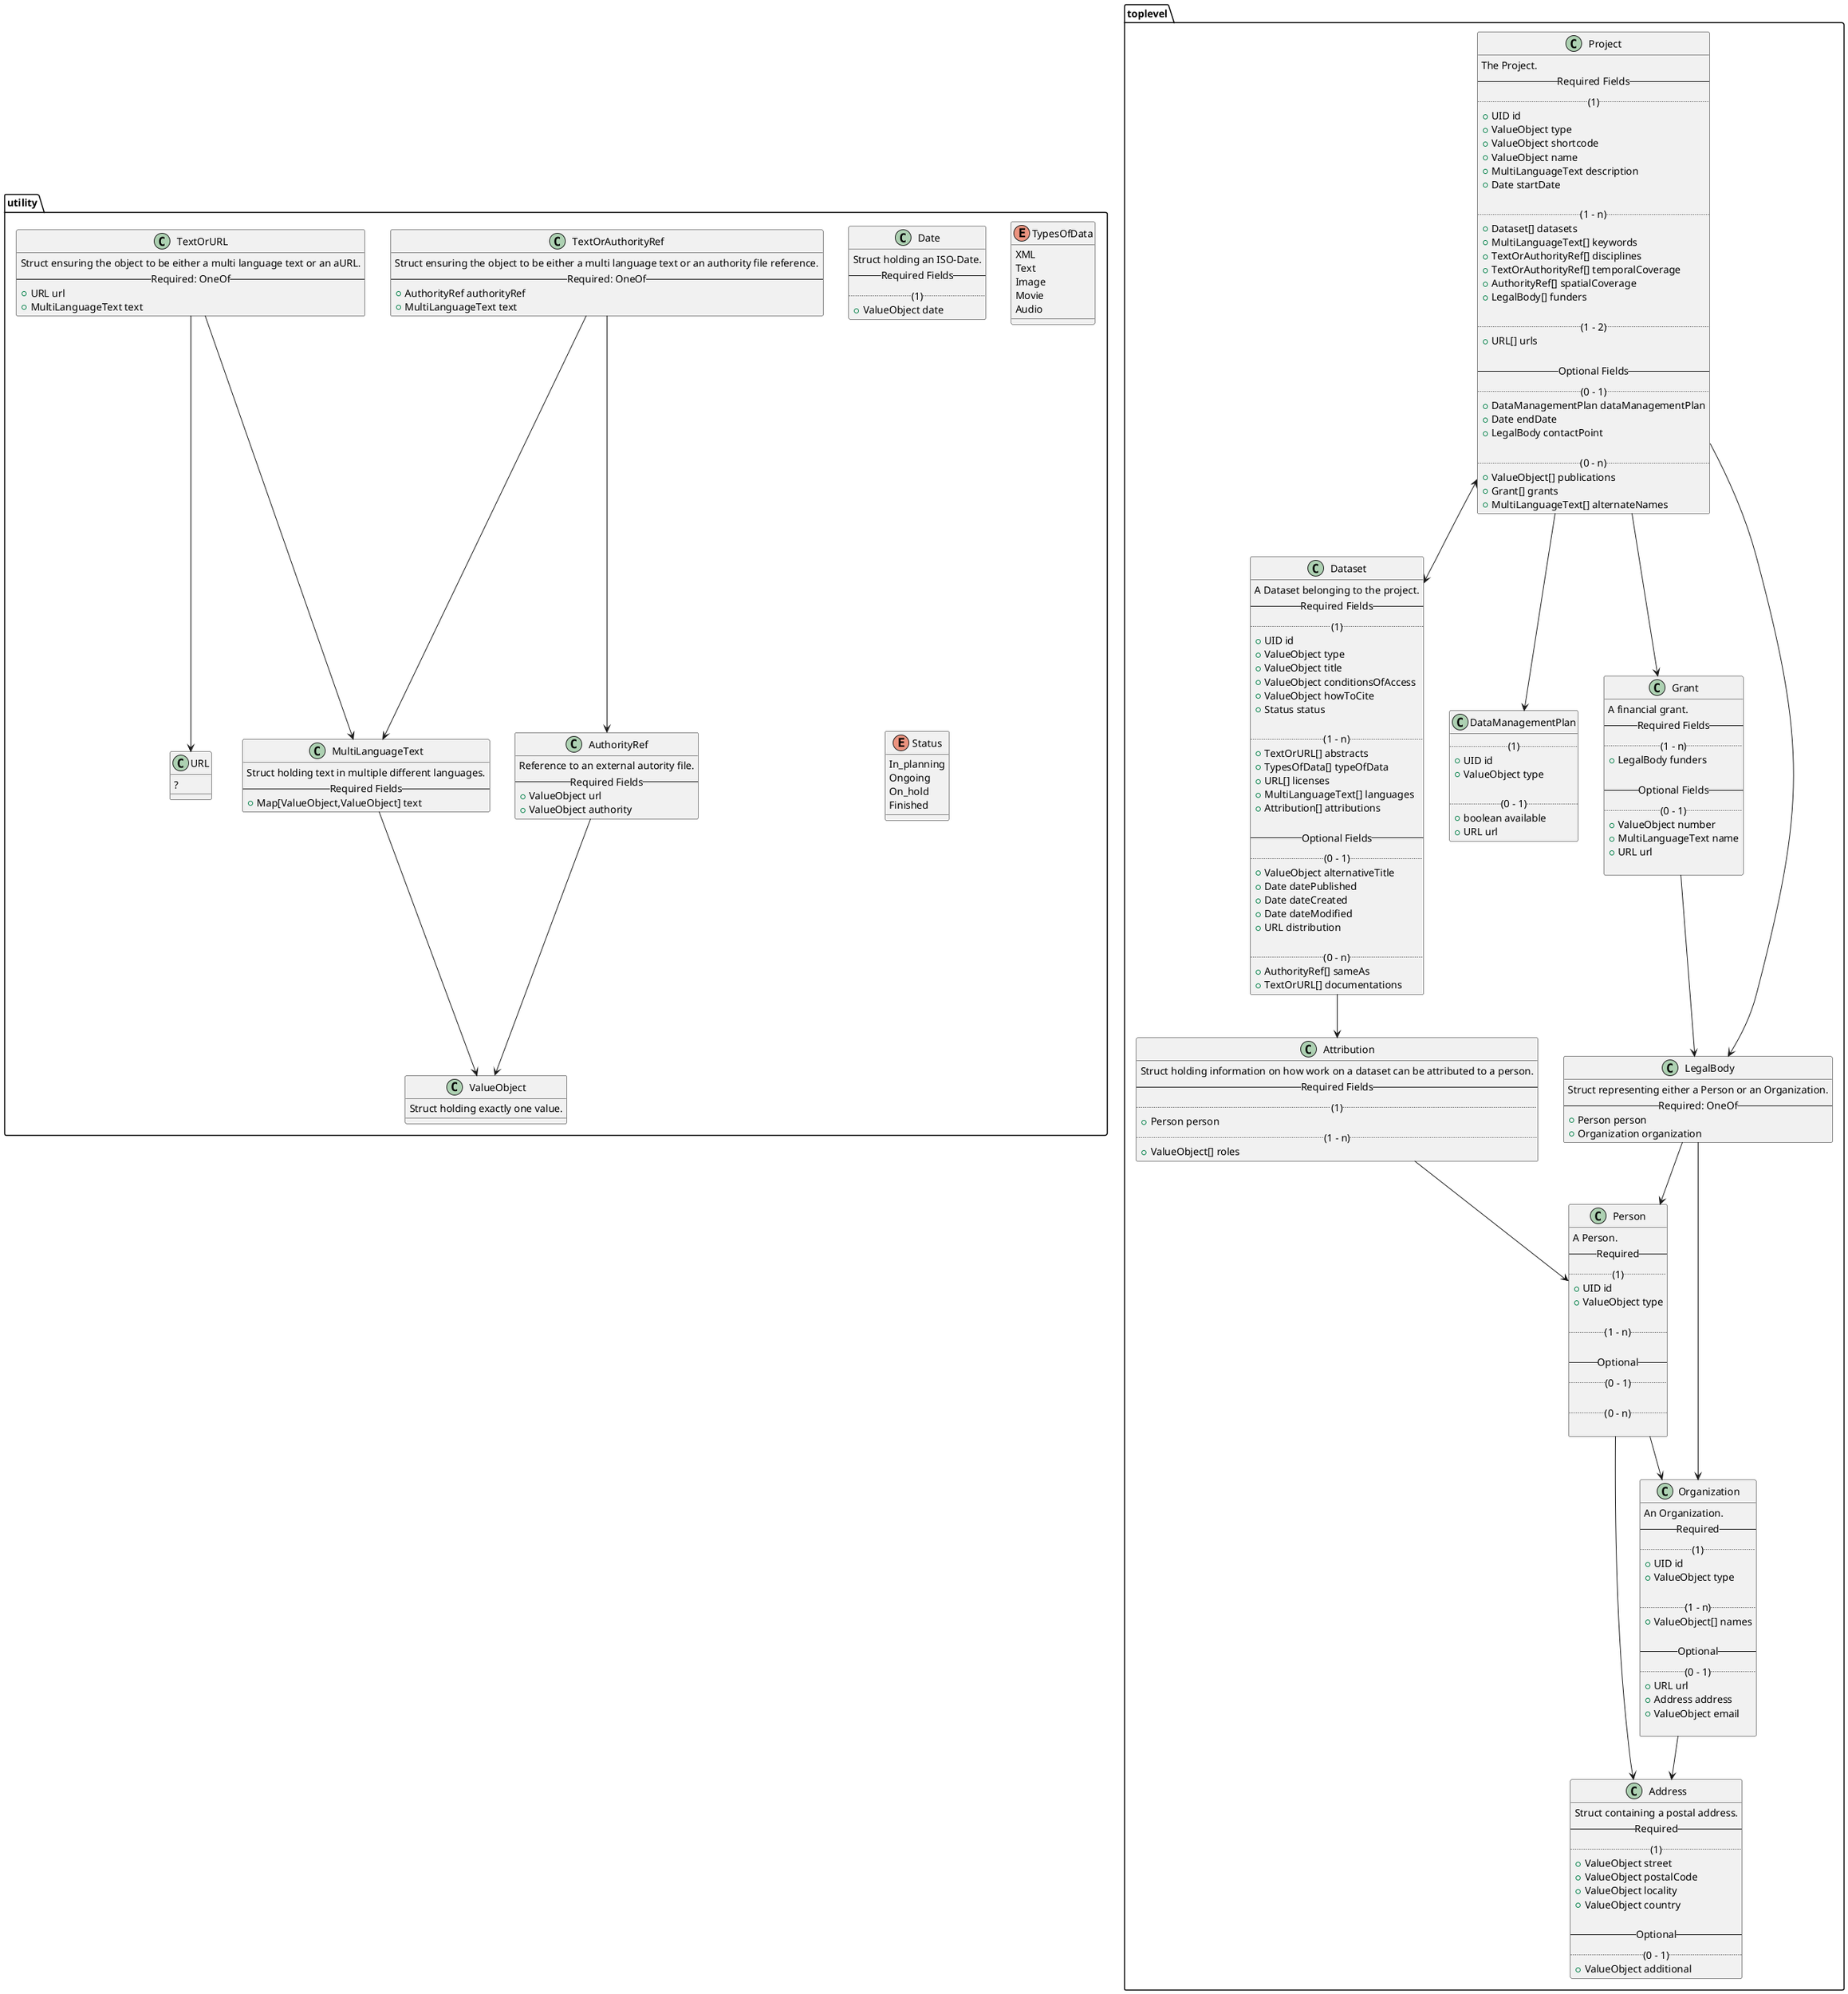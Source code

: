 @startuml Domain Entities
package toplevel {
  ' TODO: add ID and type to each toplevel class

  class Project {
    ' TODO: does project need a "how to cite" too?
    The Project.
    -- Required Fields --
    .. (1) ..
    +UID id
    +ValueObject type
    +ValueObject shortcode
    +ValueObject name
    +MultiLanguageText description
    +Date startDate

    .. (1 - n) ..
    +Dataset[] datasets
    +MultiLanguageText[] keywords
    +TextOrAuthorityRef[] disciplines
    +TextOrAuthorityRef[] temporalCoverage
    +AuthorityRef[] spatialCoverage
    +LegalBody[] funders

    .. (1 - 2) ..
    +URL[] urls
    ' TODO: do we want URL?

    -- Optional Fields --
    .. (0 - 1) ..
    +DataManagementPlan dataManagementPlan
    +Date endDate
    +LegalBody contactPoint

    .. (0 - n) ..
    +ValueObject[] publications
    +Grant[] grants
    +MultiLanguageText[] alternateNames
  }

  class Dataset {
    A Dataset belonging to the project.
    ' TODO
    -- Required Fields --
    .. (1) ..
    +UID id
    +ValueObject type
    +ValueObject title
    +ValueObject conditionsOfAccess
    ' TODO: rename to accessConditions?
    +ValueObject howToCite
    +Status status

    .. (1 - n) ..
    +TextOrURL[] abstracts
    +TypesOfData[] typeOfData
    +URL[] licenses
    +MultiLanguageText[] languages
    +Attribution[] attributions

    -- Optional Fields --
    .. (0 - 1) ..
    +ValueObject alternativeTitle
    +Date datePublished
    +Date dateCreated
    +Date dateModified
    +URL distribution
    'TODO: do we need distribution?

    .. (0 - n) ..
    +AuthorityRef[] sameAs
    ' TODO: what is sameAs for a dataset?
    +TextOrURL[] documentations
  }

  class DataManagementPlan {
    .. (1) ..
    +UID id
    +ValueObject type

    .. (0 - 1) ..
    +boolean available
    +URL url
    ' TODO: do we want URL?
  }

  class Grant {
    A financial grant.
    -- Required Fields --
    .. (1 - n) ..
    +LegalBody funders

    -- Optional Fields --
    .. (0 - 1) ..
    +ValueObject number
    +MultiLanguageText name
    +URL url
    ' TODO: do we want URL?

  }

  class LegalBody {
    Struct representing either a Person or an Organization.
    -- Required: OneOf --
    +Person person
    +Organization organization
  }

  class Person {
    A Person.
    -- Required --
    .. (1) ..
    +UID id
    +ValueObject type

    .. (1 - n) ..

    -- Optional --
    .. (0 - 1) ..

    .. (0 - n) ..

    ' TODO
  }

  class Organization {
    An Organization.
    -- Required --
    .. (1) ..
    +UID id
    +ValueObject type

    .. (1 - n) ..
    + ValueObject[] names
    ' TODO: Or would that be Multilanguage?

    -- Optional --
    .. (0 - 1) ..
    +URL url
    ' TODO: do we want URL?
    +Address address
    +ValueObject email

  }

  class Address {
    Struct containing a postal address.
    -- Required --
    .. (1) ..
    +ValueObject street
    +ValueObject postalCode
    +ValueObject locality
    +ValueObject country

    -- Optional --
    .. (0 - 1) ..
    +ValueObject additional
    ' TODO: does that make sense like this?
  }

  class Attribution {
    Struct holding information on how work on a dataset can be attributed to a person.
    -- Required Fields --
    .. (1) ..
    +Person person
    .. (1 - n) ..
    +ValueObject[] roles
  }
  

}

package utility {

  class TextOrAuthorityRef {
    ' TODO: find better name
    Struct ensuring the object to be either a multi language text or an authority file reference.
    -- Required: OneOf --
    +AuthorityRef authorityRef
    +MultiLanguageText text
  }

  class TextOrURL {
    ' TODO: find better name
    Struct ensuring the object to be either a multi language text or an aURL.
    -- Required: OneOf --
    +URL url
    +MultiLanguageText text
  }

  class AuthorityRef {
    Reference to an external autority file.
    -- Required Fields --
    +ValueObject url
    ' TODO: would that be an URL?
    +ValueObject authority
  }

  class MultiLanguageText {
    Struct holding text in multiple different languages.
    -- Required Fields --
    +Map[ValueObject,ValueObject] text
  }

  class ValueObject {
    Struct holding exactly one value.
  }

  class URL {
    ' TODO: how do we handle this?
    ?
  }

  class Date {
    Struct holding an ISO-Date.
    -- Required Fields --
    .. (1) ..
    +ValueObject date
  }
  

  enum TypesOfData {
    XML
    Text
    Image
    Movie
    'TODO: should be "video"!
    Audio
  }

  enum Status {
    In_planning
    Ongoing
    On_hold
    Finished
  }

}


Project <--> Dataset
Project --> DataManagementPlan
Project --> Grant
Project --> LegalBody
Dataset --> Attribution
Attribution --> Person
Grant --> LegalBody
LegalBody --> Person
LegalBody --> Organization
Person --> Organization
Person --> Address
Organization --> Address
TextOrAuthorityRef --> MultiLanguageText
TextOrAuthorityRef --> AuthorityRef
TextOrURL --> URL
TextOrURL --> MultiLanguageText
AuthorityRef --> ValueObject
MultiLanguageText --> ValueObject

@enduml

